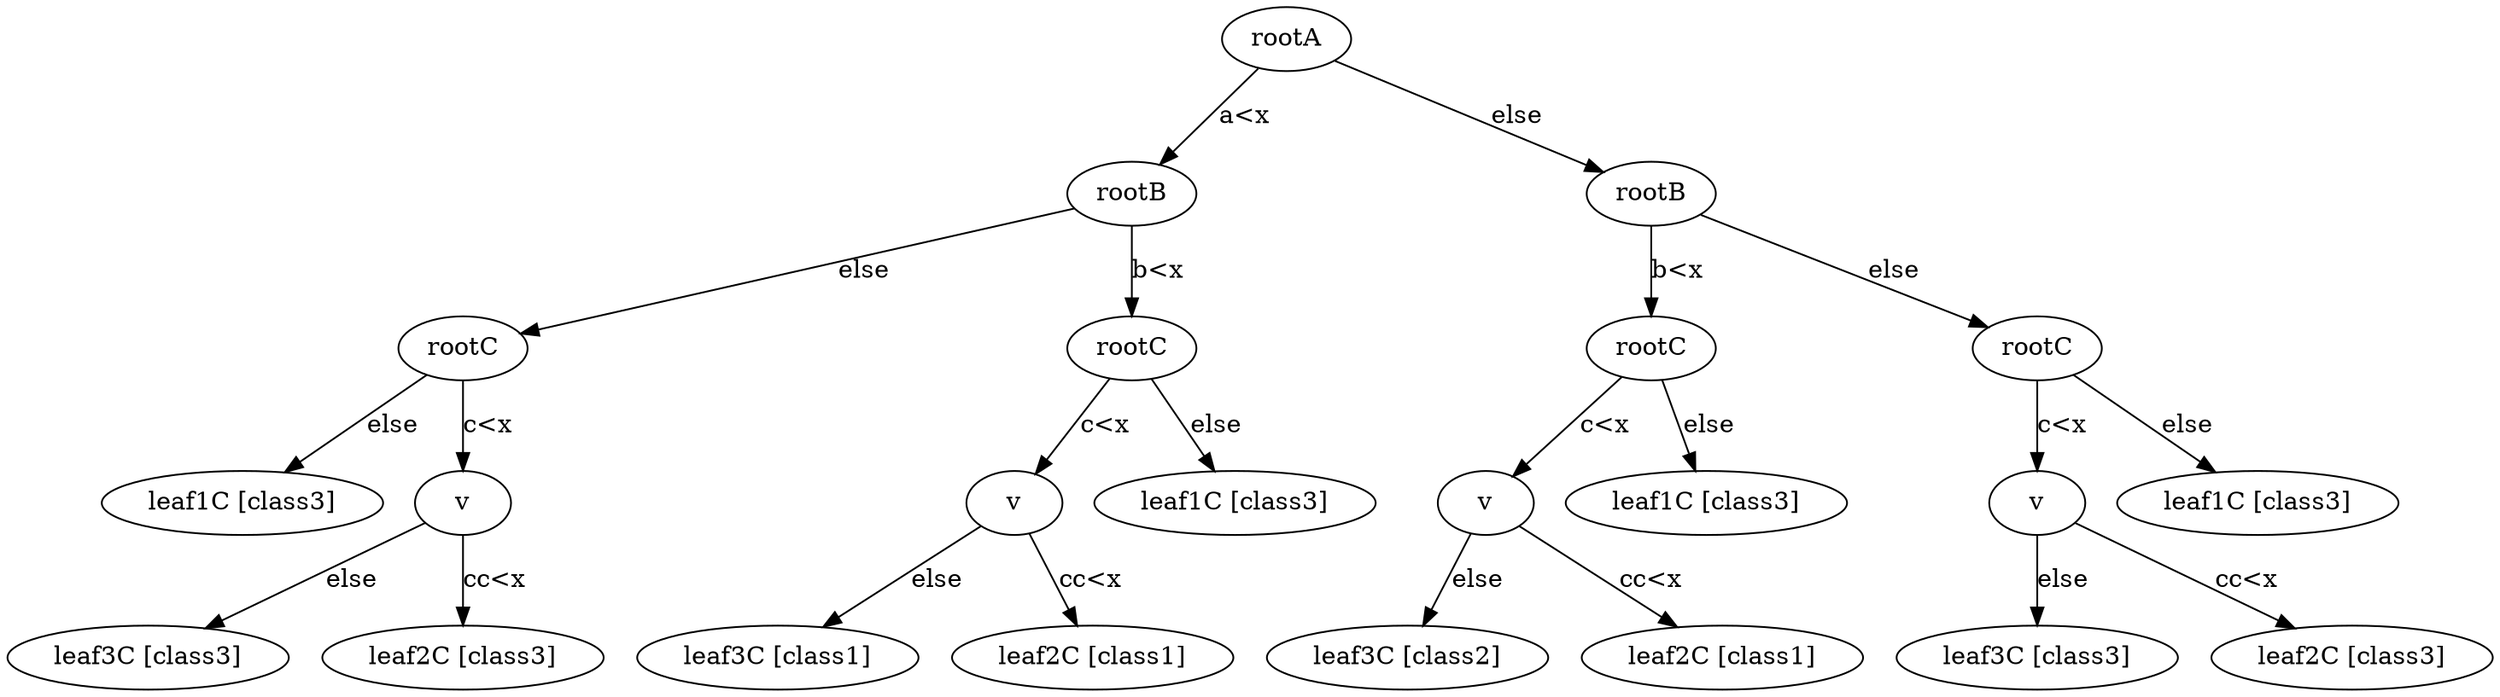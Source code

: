 digraph {
     rootC_2 -> leaf1C_2 [label="else"];
     v_1 -> leaf3C_1 [label="else"];
     rootB_1 -> rootC_2 [label="else"];
     v_3 -> leaf3C_3 [label="else"];
     v_2 -> leaf3C_2 [label="else"];
     rootC_1 -> leaf1C_1 [label="else"];
     rootC_3 -> leaf1C_3 [label="else"];
     v -> leaf3C [label="else"];
     rootC -> leaf1C [label="else"];
     rootA -> rootB [label="else"];
     rootB -> rootC [label="else"];
     rootC_2 -> v_2 [label="c<x"];
     v_1 -> leaf2C_1 [label="cc<x"];
     rootB_1 -> rootC_1 [label="b<x"];
     v_3 -> leaf2C_3 [label="cc<x"];
     v_2 -> leaf2C_2 [label="cc<x"];
     rootC_1 -> v_1 [label="c<x"];
     rootC_3 -> v_3 [label="c<x"];
     v -> leaf2C [label="cc<x"];
     rootC -> v [label="c<x"];
     rootA -> rootB_1 [label="a<x"];
     rootB -> rootC_3 [label="b<x"];
     leaf3C_2 [label="leaf3C [class3]"];
     leaf1C_2 [label="leaf1C [class3]"];
     leaf2C_2 [label="leaf2C [class3]"];
     leaf2C_1 [label="leaf2C [class1]"];
     leaf3C_1 [label="leaf3C [class1]"];
     leaf1C_1 [label="leaf1C [class3]"];
     leaf2C_3 [label="leaf2C [class1]"];
     leaf3C_3 [label="leaf3C [class2]"];
     leaf1C_3 [label="leaf1C [class3]"];
     leaf3C [label="leaf3C [class3]"];
     leaf2C [label="leaf2C [class3]"];
     leaf1C [label="leaf1C [class3]"];
     rootC_2 [label="rootC"];
     v_1 [label="v"];
     rootB_1 [label="rootB"];
     v_3 [label="v"];
     v_2 [label="v"];
     rootC_1 [label="rootC"];
     rootC_3 [label="rootC"];
     v [label="v"];
     rootC [label="rootC"];
     rootA [label="rootA"];
     rootB [label="rootB"];
}
